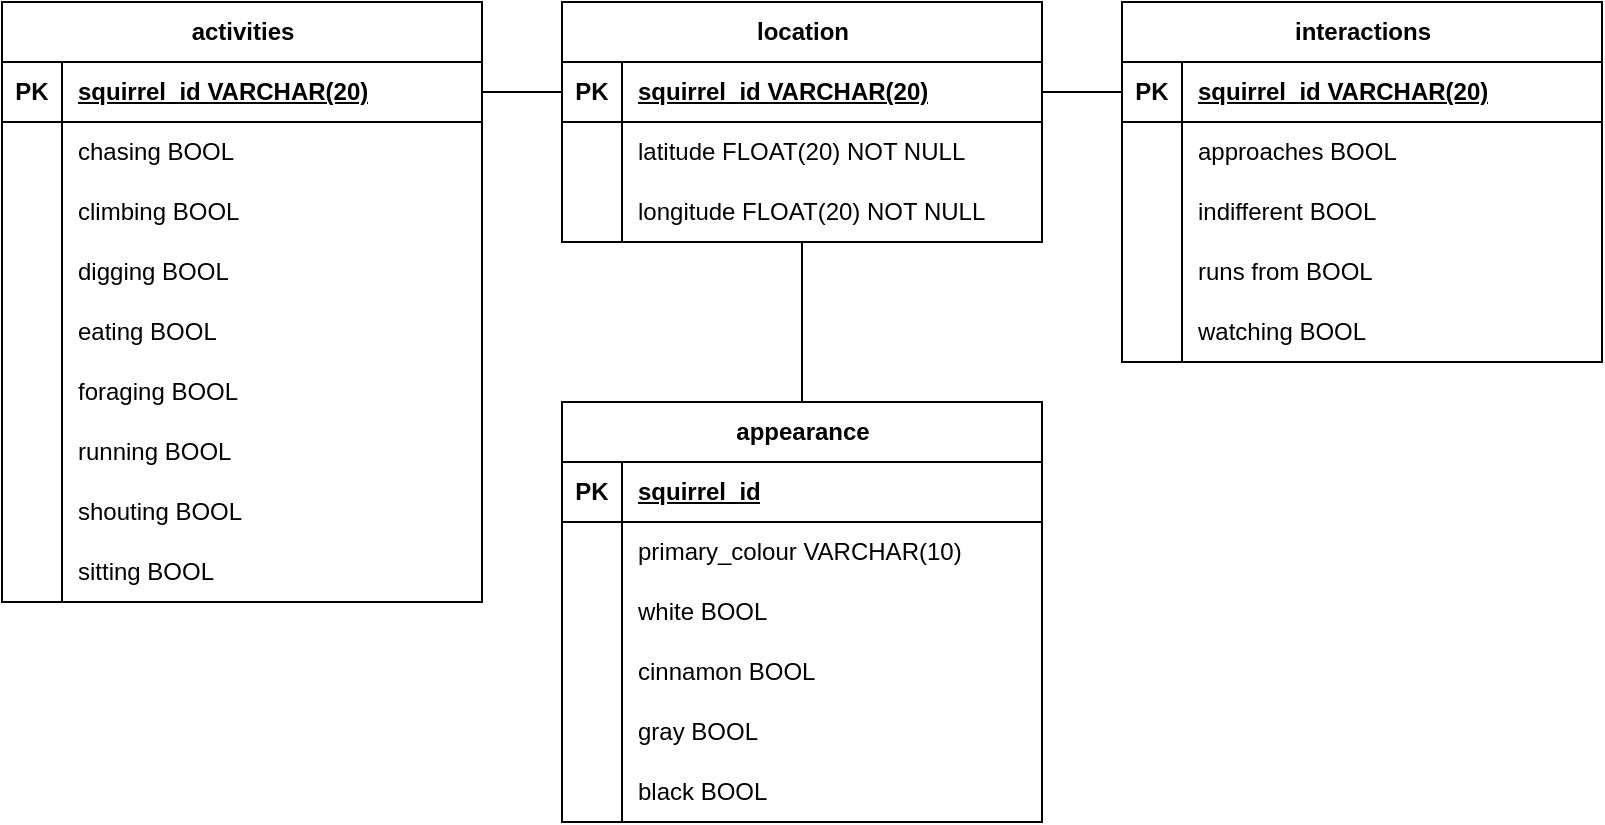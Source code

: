 <mxfile version="22.0.3" type="device">
  <diagram id="R2lEEEUBdFMjLlhIrx00" name="Page-1">
    <mxGraphModel dx="2954" dy="1214" grid="1" gridSize="10" guides="1" tooltips="1" connect="1" arrows="1" fold="1" page="1" pageScale="1" pageWidth="850" pageHeight="1100" math="0" shadow="0" extFonts="Permanent Marker^https://fonts.googleapis.com/css?family=Permanent+Marker">
      <root>
        <mxCell id="0" />
        <mxCell id="1" parent="0" />
        <mxCell id="RPyY0ccjR7ixXRdLbYHu-1" value="location" style="shape=table;startSize=30;container=1;collapsible=1;childLayout=tableLayout;fixedRows=1;rowLines=0;fontStyle=1;align=center;resizeLast=1;html=1;" parent="1" vertex="1">
          <mxGeometry x="320" y="280" width="240" height="120" as="geometry" />
        </mxCell>
        <mxCell id="RPyY0ccjR7ixXRdLbYHu-2" value="" style="shape=tableRow;horizontal=0;startSize=0;swimlaneHead=0;swimlaneBody=0;fillColor=none;collapsible=0;dropTarget=0;points=[[0,0.5],[1,0.5]];portConstraint=eastwest;top=0;left=0;right=0;bottom=1;" parent="RPyY0ccjR7ixXRdLbYHu-1" vertex="1">
          <mxGeometry y="30" width="240" height="30" as="geometry" />
        </mxCell>
        <mxCell id="RPyY0ccjR7ixXRdLbYHu-3" value="PK" style="shape=partialRectangle;connectable=0;fillColor=none;top=0;left=0;bottom=0;right=0;fontStyle=1;overflow=hidden;whiteSpace=wrap;html=1;" parent="RPyY0ccjR7ixXRdLbYHu-2" vertex="1">
          <mxGeometry width="30" height="30" as="geometry">
            <mxRectangle width="30" height="30" as="alternateBounds" />
          </mxGeometry>
        </mxCell>
        <mxCell id="RPyY0ccjR7ixXRdLbYHu-4" value="squirrel_id VARCHAR(20)" style="shape=partialRectangle;connectable=0;fillColor=none;top=0;left=0;bottom=0;right=0;align=left;spacingLeft=6;fontStyle=5;overflow=hidden;whiteSpace=wrap;html=1;" parent="RPyY0ccjR7ixXRdLbYHu-2" vertex="1">
          <mxGeometry x="30" width="210" height="30" as="geometry">
            <mxRectangle width="210" height="30" as="alternateBounds" />
          </mxGeometry>
        </mxCell>
        <mxCell id="RPyY0ccjR7ixXRdLbYHu-11" value="" style="shape=tableRow;horizontal=0;startSize=0;swimlaneHead=0;swimlaneBody=0;fillColor=none;collapsible=0;dropTarget=0;points=[[0,0.5],[1,0.5]];portConstraint=eastwest;top=0;left=0;right=0;bottom=0;" parent="RPyY0ccjR7ixXRdLbYHu-1" vertex="1">
          <mxGeometry y="60" width="240" height="30" as="geometry" />
        </mxCell>
        <mxCell id="RPyY0ccjR7ixXRdLbYHu-12" value="" style="shape=partialRectangle;connectable=0;fillColor=none;top=0;left=0;bottom=0;right=0;editable=1;overflow=hidden;whiteSpace=wrap;html=1;" parent="RPyY0ccjR7ixXRdLbYHu-11" vertex="1">
          <mxGeometry width="30" height="30" as="geometry">
            <mxRectangle width="30" height="30" as="alternateBounds" />
          </mxGeometry>
        </mxCell>
        <mxCell id="RPyY0ccjR7ixXRdLbYHu-13" value="latitude FLOAT(20) NOT NULL" style="shape=partialRectangle;connectable=0;fillColor=none;top=0;left=0;bottom=0;right=0;align=left;spacingLeft=6;overflow=hidden;whiteSpace=wrap;html=1;" parent="RPyY0ccjR7ixXRdLbYHu-11" vertex="1">
          <mxGeometry x="30" width="210" height="30" as="geometry">
            <mxRectangle width="210" height="30" as="alternateBounds" />
          </mxGeometry>
        </mxCell>
        <mxCell id="RPyY0ccjR7ixXRdLbYHu-14" value="" style="shape=tableRow;horizontal=0;startSize=0;swimlaneHead=0;swimlaneBody=0;fillColor=none;collapsible=0;dropTarget=0;points=[[0,0.5],[1,0.5]];portConstraint=eastwest;top=0;left=0;right=0;bottom=0;" parent="RPyY0ccjR7ixXRdLbYHu-1" vertex="1">
          <mxGeometry y="90" width="240" height="30" as="geometry" />
        </mxCell>
        <mxCell id="RPyY0ccjR7ixXRdLbYHu-15" value="" style="shape=partialRectangle;connectable=0;fillColor=none;top=0;left=0;bottom=0;right=0;editable=1;overflow=hidden;whiteSpace=wrap;html=1;" parent="RPyY0ccjR7ixXRdLbYHu-14" vertex="1">
          <mxGeometry width="30" height="30" as="geometry">
            <mxRectangle width="30" height="30" as="alternateBounds" />
          </mxGeometry>
        </mxCell>
        <mxCell id="RPyY0ccjR7ixXRdLbYHu-16" value="longitude FLOAT(20) NOT NULL" style="shape=partialRectangle;connectable=0;fillColor=none;top=0;left=0;bottom=0;right=0;align=left;spacingLeft=6;overflow=hidden;whiteSpace=wrap;html=1;" parent="RPyY0ccjR7ixXRdLbYHu-14" vertex="1">
          <mxGeometry x="30" width="210" height="30" as="geometry">
            <mxRectangle width="210" height="30" as="alternateBounds" />
          </mxGeometry>
        </mxCell>
        <mxCell id="RPyY0ccjR7ixXRdLbYHu-17" value="appearance" style="shape=table;startSize=30;container=1;collapsible=1;childLayout=tableLayout;fixedRows=1;rowLines=0;fontStyle=1;align=center;resizeLast=1;html=1;" parent="1" vertex="1">
          <mxGeometry x="320" y="480" width="240" height="210" as="geometry" />
        </mxCell>
        <mxCell id="RPyY0ccjR7ixXRdLbYHu-18" value="" style="shape=tableRow;horizontal=0;startSize=0;swimlaneHead=0;swimlaneBody=0;fillColor=none;collapsible=0;dropTarget=0;points=[[0,0.5],[1,0.5]];portConstraint=eastwest;top=0;left=0;right=0;bottom=1;" parent="RPyY0ccjR7ixXRdLbYHu-17" vertex="1">
          <mxGeometry y="30" width="240" height="30" as="geometry" />
        </mxCell>
        <mxCell id="RPyY0ccjR7ixXRdLbYHu-19" value="PK" style="shape=partialRectangle;connectable=0;fillColor=none;top=0;left=0;bottom=0;right=0;fontStyle=1;overflow=hidden;whiteSpace=wrap;html=1;" parent="RPyY0ccjR7ixXRdLbYHu-18" vertex="1">
          <mxGeometry width="30" height="30" as="geometry">
            <mxRectangle width="30" height="30" as="alternateBounds" />
          </mxGeometry>
        </mxCell>
        <mxCell id="RPyY0ccjR7ixXRdLbYHu-20" value="squirrel_id" style="shape=partialRectangle;connectable=0;fillColor=none;top=0;left=0;bottom=0;right=0;align=left;spacingLeft=6;fontStyle=5;overflow=hidden;whiteSpace=wrap;html=1;" parent="RPyY0ccjR7ixXRdLbYHu-18" vertex="1">
          <mxGeometry x="30" width="210" height="30" as="geometry">
            <mxRectangle width="210" height="30" as="alternateBounds" />
          </mxGeometry>
        </mxCell>
        <mxCell id="RPyY0ccjR7ixXRdLbYHu-21" value="" style="shape=tableRow;horizontal=0;startSize=0;swimlaneHead=0;swimlaneBody=0;fillColor=none;collapsible=0;dropTarget=0;points=[[0,0.5],[1,0.5]];portConstraint=eastwest;top=0;left=0;right=0;bottom=0;" parent="RPyY0ccjR7ixXRdLbYHu-17" vertex="1">
          <mxGeometry y="60" width="240" height="30" as="geometry" />
        </mxCell>
        <mxCell id="RPyY0ccjR7ixXRdLbYHu-22" value="" style="shape=partialRectangle;connectable=0;fillColor=none;top=0;left=0;bottom=0;right=0;editable=1;overflow=hidden;whiteSpace=wrap;html=1;" parent="RPyY0ccjR7ixXRdLbYHu-21" vertex="1">
          <mxGeometry width="30" height="30" as="geometry">
            <mxRectangle width="30" height="30" as="alternateBounds" />
          </mxGeometry>
        </mxCell>
        <mxCell id="RPyY0ccjR7ixXRdLbYHu-23" value="primary_colour VARCHAR(10)" style="shape=partialRectangle;connectable=0;fillColor=none;top=0;left=0;bottom=0;right=0;align=left;spacingLeft=6;overflow=hidden;whiteSpace=wrap;html=1;" parent="RPyY0ccjR7ixXRdLbYHu-21" vertex="1">
          <mxGeometry x="30" width="210" height="30" as="geometry">
            <mxRectangle width="210" height="30" as="alternateBounds" />
          </mxGeometry>
        </mxCell>
        <mxCell id="RPyY0ccjR7ixXRdLbYHu-24" value="" style="shape=tableRow;horizontal=0;startSize=0;swimlaneHead=0;swimlaneBody=0;fillColor=none;collapsible=0;dropTarget=0;points=[[0,0.5],[1,0.5]];portConstraint=eastwest;top=0;left=0;right=0;bottom=0;" parent="RPyY0ccjR7ixXRdLbYHu-17" vertex="1">
          <mxGeometry y="90" width="240" height="30" as="geometry" />
        </mxCell>
        <mxCell id="RPyY0ccjR7ixXRdLbYHu-25" value="" style="shape=partialRectangle;connectable=0;fillColor=none;top=0;left=0;bottom=0;right=0;editable=1;overflow=hidden;whiteSpace=wrap;html=1;" parent="RPyY0ccjR7ixXRdLbYHu-24" vertex="1">
          <mxGeometry width="30" height="30" as="geometry">
            <mxRectangle width="30" height="30" as="alternateBounds" />
          </mxGeometry>
        </mxCell>
        <mxCell id="RPyY0ccjR7ixXRdLbYHu-26" value="white BOOL" style="shape=partialRectangle;connectable=0;fillColor=none;top=0;left=0;bottom=0;right=0;align=left;spacingLeft=6;overflow=hidden;whiteSpace=wrap;html=1;" parent="RPyY0ccjR7ixXRdLbYHu-24" vertex="1">
          <mxGeometry x="30" width="210" height="30" as="geometry">
            <mxRectangle width="210" height="30" as="alternateBounds" />
          </mxGeometry>
        </mxCell>
        <mxCell id="RPyY0ccjR7ixXRdLbYHu-46" value="" style="shape=tableRow;horizontal=0;startSize=0;swimlaneHead=0;swimlaneBody=0;fillColor=none;collapsible=0;dropTarget=0;points=[[0,0.5],[1,0.5]];portConstraint=eastwest;top=0;left=0;right=0;bottom=0;" parent="RPyY0ccjR7ixXRdLbYHu-17" vertex="1">
          <mxGeometry y="120" width="240" height="30" as="geometry" />
        </mxCell>
        <mxCell id="RPyY0ccjR7ixXRdLbYHu-47" value="" style="shape=partialRectangle;connectable=0;fillColor=none;top=0;left=0;bottom=0;right=0;editable=1;overflow=hidden;whiteSpace=wrap;html=1;" parent="RPyY0ccjR7ixXRdLbYHu-46" vertex="1">
          <mxGeometry width="30" height="30" as="geometry">
            <mxRectangle width="30" height="30" as="alternateBounds" />
          </mxGeometry>
        </mxCell>
        <mxCell id="RPyY0ccjR7ixXRdLbYHu-48" value="cinnamon BOOL" style="shape=partialRectangle;connectable=0;fillColor=none;top=0;left=0;bottom=0;right=0;align=left;spacingLeft=6;overflow=hidden;whiteSpace=wrap;html=1;" parent="RPyY0ccjR7ixXRdLbYHu-46" vertex="1">
          <mxGeometry x="30" width="210" height="30" as="geometry">
            <mxRectangle width="210" height="30" as="alternateBounds" />
          </mxGeometry>
        </mxCell>
        <mxCell id="vcUXTtIcA_3SIBOifqUC-1" value="" style="shape=tableRow;horizontal=0;startSize=0;swimlaneHead=0;swimlaneBody=0;fillColor=none;collapsible=0;dropTarget=0;points=[[0,0.5],[1,0.5]];portConstraint=eastwest;top=0;left=0;right=0;bottom=0;" parent="RPyY0ccjR7ixXRdLbYHu-17" vertex="1">
          <mxGeometry y="150" width="240" height="30" as="geometry" />
        </mxCell>
        <mxCell id="vcUXTtIcA_3SIBOifqUC-2" value="" style="shape=partialRectangle;connectable=0;fillColor=none;top=0;left=0;bottom=0;right=0;editable=1;overflow=hidden;whiteSpace=wrap;html=1;" parent="vcUXTtIcA_3SIBOifqUC-1" vertex="1">
          <mxGeometry width="30" height="30" as="geometry">
            <mxRectangle width="30" height="30" as="alternateBounds" />
          </mxGeometry>
        </mxCell>
        <mxCell id="vcUXTtIcA_3SIBOifqUC-3" value="gray BOOL" style="shape=partialRectangle;connectable=0;fillColor=none;top=0;left=0;bottom=0;right=0;align=left;spacingLeft=6;overflow=hidden;whiteSpace=wrap;html=1;" parent="vcUXTtIcA_3SIBOifqUC-1" vertex="1">
          <mxGeometry x="30" width="210" height="30" as="geometry">
            <mxRectangle width="210" height="30" as="alternateBounds" />
          </mxGeometry>
        </mxCell>
        <mxCell id="vcUXTtIcA_3SIBOifqUC-20" value="" style="shape=tableRow;horizontal=0;startSize=0;swimlaneHead=0;swimlaneBody=0;fillColor=none;collapsible=0;dropTarget=0;points=[[0,0.5],[1,0.5]];portConstraint=eastwest;top=0;left=0;right=0;bottom=0;" parent="RPyY0ccjR7ixXRdLbYHu-17" vertex="1">
          <mxGeometry y="180" width="240" height="30" as="geometry" />
        </mxCell>
        <mxCell id="vcUXTtIcA_3SIBOifqUC-21" value="" style="shape=partialRectangle;connectable=0;fillColor=none;top=0;left=0;bottom=0;right=0;editable=1;overflow=hidden;whiteSpace=wrap;html=1;" parent="vcUXTtIcA_3SIBOifqUC-20" vertex="1">
          <mxGeometry width="30" height="30" as="geometry">
            <mxRectangle width="30" height="30" as="alternateBounds" />
          </mxGeometry>
        </mxCell>
        <mxCell id="vcUXTtIcA_3SIBOifqUC-22" value="black BOOL" style="shape=partialRectangle;connectable=0;fillColor=none;top=0;left=0;bottom=0;right=0;align=left;spacingLeft=6;overflow=hidden;whiteSpace=wrap;html=1;" parent="vcUXTtIcA_3SIBOifqUC-20" vertex="1">
          <mxGeometry x="30" width="210" height="30" as="geometry">
            <mxRectangle width="210" height="30" as="alternateBounds" />
          </mxGeometry>
        </mxCell>
        <mxCell id="RPyY0ccjR7ixXRdLbYHu-33" value="activities" style="shape=table;startSize=30;container=1;collapsible=1;childLayout=tableLayout;fixedRows=1;rowLines=0;fontStyle=1;align=center;resizeLast=1;html=1;" parent="1" vertex="1">
          <mxGeometry x="40" y="280" width="240" height="300" as="geometry" />
        </mxCell>
        <mxCell id="RPyY0ccjR7ixXRdLbYHu-34" value="" style="shape=tableRow;horizontal=0;startSize=0;swimlaneHead=0;swimlaneBody=0;fillColor=none;collapsible=0;dropTarget=0;points=[[0,0.5],[1,0.5]];portConstraint=eastwest;top=0;left=0;right=0;bottom=1;" parent="RPyY0ccjR7ixXRdLbYHu-33" vertex="1">
          <mxGeometry y="30" width="240" height="30" as="geometry" />
        </mxCell>
        <mxCell id="RPyY0ccjR7ixXRdLbYHu-35" value="PK" style="shape=partialRectangle;connectable=0;fillColor=none;top=0;left=0;bottom=0;right=0;fontStyle=1;overflow=hidden;whiteSpace=wrap;html=1;" parent="RPyY0ccjR7ixXRdLbYHu-34" vertex="1">
          <mxGeometry width="30" height="30" as="geometry">
            <mxRectangle width="30" height="30" as="alternateBounds" />
          </mxGeometry>
        </mxCell>
        <mxCell id="RPyY0ccjR7ixXRdLbYHu-36" value="squirrel_id VARCHAR(20)" style="shape=partialRectangle;connectable=0;fillColor=none;top=0;left=0;bottom=0;right=0;align=left;spacingLeft=6;fontStyle=5;overflow=hidden;whiteSpace=wrap;html=1;" parent="RPyY0ccjR7ixXRdLbYHu-34" vertex="1">
          <mxGeometry x="30" width="210" height="30" as="geometry">
            <mxRectangle width="210" height="30" as="alternateBounds" />
          </mxGeometry>
        </mxCell>
        <mxCell id="RPyY0ccjR7ixXRdLbYHu-37" value="" style="shape=tableRow;horizontal=0;startSize=0;swimlaneHead=0;swimlaneBody=0;fillColor=none;collapsible=0;dropTarget=0;points=[[0,0.5],[1,0.5]];portConstraint=eastwest;top=0;left=0;right=0;bottom=0;" parent="RPyY0ccjR7ixXRdLbYHu-33" vertex="1">
          <mxGeometry y="60" width="240" height="30" as="geometry" />
        </mxCell>
        <mxCell id="RPyY0ccjR7ixXRdLbYHu-38" value="" style="shape=partialRectangle;connectable=0;fillColor=none;top=0;left=0;bottom=0;right=0;editable=1;overflow=hidden;whiteSpace=wrap;html=1;" parent="RPyY0ccjR7ixXRdLbYHu-37" vertex="1">
          <mxGeometry width="30" height="30" as="geometry">
            <mxRectangle width="30" height="30" as="alternateBounds" />
          </mxGeometry>
        </mxCell>
        <mxCell id="RPyY0ccjR7ixXRdLbYHu-39" value="chasing BOOL" style="shape=partialRectangle;connectable=0;fillColor=none;top=0;left=0;bottom=0;right=0;align=left;spacingLeft=6;overflow=hidden;whiteSpace=wrap;html=1;" parent="RPyY0ccjR7ixXRdLbYHu-37" vertex="1">
          <mxGeometry x="30" width="210" height="30" as="geometry">
            <mxRectangle width="210" height="30" as="alternateBounds" />
          </mxGeometry>
        </mxCell>
        <mxCell id="RPyY0ccjR7ixXRdLbYHu-40" value="" style="shape=tableRow;horizontal=0;startSize=0;swimlaneHead=0;swimlaneBody=0;fillColor=none;collapsible=0;dropTarget=0;points=[[0,0.5],[1,0.5]];portConstraint=eastwest;top=0;left=0;right=0;bottom=0;" parent="RPyY0ccjR7ixXRdLbYHu-33" vertex="1">
          <mxGeometry y="90" width="240" height="30" as="geometry" />
        </mxCell>
        <mxCell id="RPyY0ccjR7ixXRdLbYHu-41" value="" style="shape=partialRectangle;connectable=0;fillColor=none;top=0;left=0;bottom=0;right=0;editable=1;overflow=hidden;whiteSpace=wrap;html=1;" parent="RPyY0ccjR7ixXRdLbYHu-40" vertex="1">
          <mxGeometry width="30" height="30" as="geometry">
            <mxRectangle width="30" height="30" as="alternateBounds" />
          </mxGeometry>
        </mxCell>
        <mxCell id="RPyY0ccjR7ixXRdLbYHu-42" value="climbing BOOL" style="shape=partialRectangle;connectable=0;fillColor=none;top=0;left=0;bottom=0;right=0;align=left;spacingLeft=6;overflow=hidden;whiteSpace=wrap;html=1;" parent="RPyY0ccjR7ixXRdLbYHu-40" vertex="1">
          <mxGeometry x="30" width="210" height="30" as="geometry">
            <mxRectangle width="210" height="30" as="alternateBounds" />
          </mxGeometry>
        </mxCell>
        <mxCell id="RPyY0ccjR7ixXRdLbYHu-43" value="" style="shape=tableRow;horizontal=0;startSize=0;swimlaneHead=0;swimlaneBody=0;fillColor=none;collapsible=0;dropTarget=0;points=[[0,0.5],[1,0.5]];portConstraint=eastwest;top=0;left=0;right=0;bottom=0;" parent="RPyY0ccjR7ixXRdLbYHu-33" vertex="1">
          <mxGeometry y="120" width="240" height="30" as="geometry" />
        </mxCell>
        <mxCell id="RPyY0ccjR7ixXRdLbYHu-44" value="" style="shape=partialRectangle;connectable=0;fillColor=none;top=0;left=0;bottom=0;right=0;editable=1;overflow=hidden;whiteSpace=wrap;html=1;" parent="RPyY0ccjR7ixXRdLbYHu-43" vertex="1">
          <mxGeometry width="30" height="30" as="geometry">
            <mxRectangle width="30" height="30" as="alternateBounds" />
          </mxGeometry>
        </mxCell>
        <mxCell id="RPyY0ccjR7ixXRdLbYHu-45" value="digging BOOL" style="shape=partialRectangle;connectable=0;fillColor=none;top=0;left=0;bottom=0;right=0;align=left;spacingLeft=6;overflow=hidden;whiteSpace=wrap;html=1;" parent="RPyY0ccjR7ixXRdLbYHu-43" vertex="1">
          <mxGeometry x="30" width="210" height="30" as="geometry">
            <mxRectangle width="210" height="30" as="alternateBounds" />
          </mxGeometry>
        </mxCell>
        <mxCell id="RPyY0ccjR7ixXRdLbYHu-49" value="" style="shape=tableRow;horizontal=0;startSize=0;swimlaneHead=0;swimlaneBody=0;fillColor=none;collapsible=0;dropTarget=0;points=[[0,0.5],[1,0.5]];portConstraint=eastwest;top=0;left=0;right=0;bottom=0;" parent="RPyY0ccjR7ixXRdLbYHu-33" vertex="1">
          <mxGeometry y="150" width="240" height="30" as="geometry" />
        </mxCell>
        <mxCell id="RPyY0ccjR7ixXRdLbYHu-50" value="" style="shape=partialRectangle;connectable=0;fillColor=none;top=0;left=0;bottom=0;right=0;editable=1;overflow=hidden;whiteSpace=wrap;html=1;" parent="RPyY0ccjR7ixXRdLbYHu-49" vertex="1">
          <mxGeometry width="30" height="30" as="geometry">
            <mxRectangle width="30" height="30" as="alternateBounds" />
          </mxGeometry>
        </mxCell>
        <mxCell id="RPyY0ccjR7ixXRdLbYHu-51" value="eating BOOL" style="shape=partialRectangle;connectable=0;fillColor=none;top=0;left=0;bottom=0;right=0;align=left;spacingLeft=6;overflow=hidden;whiteSpace=wrap;html=1;" parent="RPyY0ccjR7ixXRdLbYHu-49" vertex="1">
          <mxGeometry x="30" width="210" height="30" as="geometry">
            <mxRectangle width="210" height="30" as="alternateBounds" />
          </mxGeometry>
        </mxCell>
        <mxCell id="RPyY0ccjR7ixXRdLbYHu-68" value="" style="shape=tableRow;horizontal=0;startSize=0;swimlaneHead=0;swimlaneBody=0;fillColor=none;collapsible=0;dropTarget=0;points=[[0,0.5],[1,0.5]];portConstraint=eastwest;top=0;left=0;right=0;bottom=0;" parent="RPyY0ccjR7ixXRdLbYHu-33" vertex="1">
          <mxGeometry y="180" width="240" height="30" as="geometry" />
        </mxCell>
        <mxCell id="RPyY0ccjR7ixXRdLbYHu-69" value="" style="shape=partialRectangle;connectable=0;fillColor=none;top=0;left=0;bottom=0;right=0;editable=1;overflow=hidden;whiteSpace=wrap;html=1;" parent="RPyY0ccjR7ixXRdLbYHu-68" vertex="1">
          <mxGeometry width="30" height="30" as="geometry">
            <mxRectangle width="30" height="30" as="alternateBounds" />
          </mxGeometry>
        </mxCell>
        <mxCell id="RPyY0ccjR7ixXRdLbYHu-70" value="foraging BOOL" style="shape=partialRectangle;connectable=0;fillColor=none;top=0;left=0;bottom=0;right=0;align=left;spacingLeft=6;overflow=hidden;whiteSpace=wrap;html=1;" parent="RPyY0ccjR7ixXRdLbYHu-68" vertex="1">
          <mxGeometry x="30" width="210" height="30" as="geometry">
            <mxRectangle width="210" height="30" as="alternateBounds" />
          </mxGeometry>
        </mxCell>
        <mxCell id="RPyY0ccjR7ixXRdLbYHu-71" value="" style="shape=tableRow;horizontal=0;startSize=0;swimlaneHead=0;swimlaneBody=0;fillColor=none;collapsible=0;dropTarget=0;points=[[0,0.5],[1,0.5]];portConstraint=eastwest;top=0;left=0;right=0;bottom=0;" parent="RPyY0ccjR7ixXRdLbYHu-33" vertex="1">
          <mxGeometry y="210" width="240" height="30" as="geometry" />
        </mxCell>
        <mxCell id="RPyY0ccjR7ixXRdLbYHu-72" value="" style="shape=partialRectangle;connectable=0;fillColor=none;top=0;left=0;bottom=0;right=0;editable=1;overflow=hidden;whiteSpace=wrap;html=1;" parent="RPyY0ccjR7ixXRdLbYHu-71" vertex="1">
          <mxGeometry width="30" height="30" as="geometry">
            <mxRectangle width="30" height="30" as="alternateBounds" />
          </mxGeometry>
        </mxCell>
        <mxCell id="RPyY0ccjR7ixXRdLbYHu-73" value="running BOOL" style="shape=partialRectangle;connectable=0;fillColor=none;top=0;left=0;bottom=0;right=0;align=left;spacingLeft=6;overflow=hidden;whiteSpace=wrap;html=1;" parent="RPyY0ccjR7ixXRdLbYHu-71" vertex="1">
          <mxGeometry x="30" width="210" height="30" as="geometry">
            <mxRectangle width="210" height="30" as="alternateBounds" />
          </mxGeometry>
        </mxCell>
        <mxCell id="RPyY0ccjR7ixXRdLbYHu-74" value="" style="shape=tableRow;horizontal=0;startSize=0;swimlaneHead=0;swimlaneBody=0;fillColor=none;collapsible=0;dropTarget=0;points=[[0,0.5],[1,0.5]];portConstraint=eastwest;top=0;left=0;right=0;bottom=0;" parent="RPyY0ccjR7ixXRdLbYHu-33" vertex="1">
          <mxGeometry y="240" width="240" height="30" as="geometry" />
        </mxCell>
        <mxCell id="RPyY0ccjR7ixXRdLbYHu-75" value="" style="shape=partialRectangle;connectable=0;fillColor=none;top=0;left=0;bottom=0;right=0;editable=1;overflow=hidden;whiteSpace=wrap;html=1;" parent="RPyY0ccjR7ixXRdLbYHu-74" vertex="1">
          <mxGeometry width="30" height="30" as="geometry">
            <mxRectangle width="30" height="30" as="alternateBounds" />
          </mxGeometry>
        </mxCell>
        <mxCell id="RPyY0ccjR7ixXRdLbYHu-76" value="shouting BOOL" style="shape=partialRectangle;connectable=0;fillColor=none;top=0;left=0;bottom=0;right=0;align=left;spacingLeft=6;overflow=hidden;whiteSpace=wrap;html=1;" parent="RPyY0ccjR7ixXRdLbYHu-74" vertex="1">
          <mxGeometry x="30" width="210" height="30" as="geometry">
            <mxRectangle width="210" height="30" as="alternateBounds" />
          </mxGeometry>
        </mxCell>
        <mxCell id="RPyY0ccjR7ixXRdLbYHu-77" value="" style="shape=tableRow;horizontal=0;startSize=0;swimlaneHead=0;swimlaneBody=0;fillColor=none;collapsible=0;dropTarget=0;points=[[0,0.5],[1,0.5]];portConstraint=eastwest;top=0;left=0;right=0;bottom=0;" parent="RPyY0ccjR7ixXRdLbYHu-33" vertex="1">
          <mxGeometry y="270" width="240" height="30" as="geometry" />
        </mxCell>
        <mxCell id="RPyY0ccjR7ixXRdLbYHu-78" value="" style="shape=partialRectangle;connectable=0;fillColor=none;top=0;left=0;bottom=0;right=0;editable=1;overflow=hidden;whiteSpace=wrap;html=1;" parent="RPyY0ccjR7ixXRdLbYHu-77" vertex="1">
          <mxGeometry width="30" height="30" as="geometry">
            <mxRectangle width="30" height="30" as="alternateBounds" />
          </mxGeometry>
        </mxCell>
        <mxCell id="RPyY0ccjR7ixXRdLbYHu-79" value="sitting BOOL" style="shape=partialRectangle;connectable=0;fillColor=none;top=0;left=0;bottom=0;right=0;align=left;spacingLeft=6;overflow=hidden;whiteSpace=wrap;html=1;" parent="RPyY0ccjR7ixXRdLbYHu-77" vertex="1">
          <mxGeometry x="30" width="210" height="30" as="geometry">
            <mxRectangle width="210" height="30" as="alternateBounds" />
          </mxGeometry>
        </mxCell>
        <mxCell id="RPyY0ccjR7ixXRdLbYHu-80" value="interactions" style="shape=table;startSize=30;container=1;collapsible=1;childLayout=tableLayout;fixedRows=1;rowLines=0;fontStyle=1;align=center;resizeLast=1;html=1;" parent="1" vertex="1">
          <mxGeometry x="600" y="280" width="240" height="180" as="geometry" />
        </mxCell>
        <mxCell id="RPyY0ccjR7ixXRdLbYHu-81" value="" style="shape=tableRow;horizontal=0;startSize=0;swimlaneHead=0;swimlaneBody=0;fillColor=none;collapsible=0;dropTarget=0;points=[[0,0.5],[1,0.5]];portConstraint=eastwest;top=0;left=0;right=0;bottom=1;" parent="RPyY0ccjR7ixXRdLbYHu-80" vertex="1">
          <mxGeometry y="30" width="240" height="30" as="geometry" />
        </mxCell>
        <mxCell id="RPyY0ccjR7ixXRdLbYHu-82" value="PK" style="shape=partialRectangle;connectable=0;fillColor=none;top=0;left=0;bottom=0;right=0;fontStyle=1;overflow=hidden;whiteSpace=wrap;html=1;" parent="RPyY0ccjR7ixXRdLbYHu-81" vertex="1">
          <mxGeometry width="30" height="30" as="geometry">
            <mxRectangle width="30" height="30" as="alternateBounds" />
          </mxGeometry>
        </mxCell>
        <mxCell id="RPyY0ccjR7ixXRdLbYHu-83" value="squirrel_id VARCHAR(20)" style="shape=partialRectangle;connectable=0;fillColor=none;top=0;left=0;bottom=0;right=0;align=left;spacingLeft=6;fontStyle=5;overflow=hidden;whiteSpace=wrap;html=1;" parent="RPyY0ccjR7ixXRdLbYHu-81" vertex="1">
          <mxGeometry x="30" width="210" height="30" as="geometry">
            <mxRectangle width="210" height="30" as="alternateBounds" />
          </mxGeometry>
        </mxCell>
        <mxCell id="RPyY0ccjR7ixXRdLbYHu-84" value="" style="shape=tableRow;horizontal=0;startSize=0;swimlaneHead=0;swimlaneBody=0;fillColor=none;collapsible=0;dropTarget=0;points=[[0,0.5],[1,0.5]];portConstraint=eastwest;top=0;left=0;right=0;bottom=0;" parent="RPyY0ccjR7ixXRdLbYHu-80" vertex="1">
          <mxGeometry y="60" width="240" height="30" as="geometry" />
        </mxCell>
        <mxCell id="RPyY0ccjR7ixXRdLbYHu-85" value="" style="shape=partialRectangle;connectable=0;fillColor=none;top=0;left=0;bottom=0;right=0;editable=1;overflow=hidden;whiteSpace=wrap;html=1;" parent="RPyY0ccjR7ixXRdLbYHu-84" vertex="1">
          <mxGeometry width="30" height="30" as="geometry">
            <mxRectangle width="30" height="30" as="alternateBounds" />
          </mxGeometry>
        </mxCell>
        <mxCell id="RPyY0ccjR7ixXRdLbYHu-86" value="approaches BOOL" style="shape=partialRectangle;connectable=0;fillColor=none;top=0;left=0;bottom=0;right=0;align=left;spacingLeft=6;overflow=hidden;whiteSpace=wrap;html=1;" parent="RPyY0ccjR7ixXRdLbYHu-84" vertex="1">
          <mxGeometry x="30" width="210" height="30" as="geometry">
            <mxRectangle width="210" height="30" as="alternateBounds" />
          </mxGeometry>
        </mxCell>
        <mxCell id="RPyY0ccjR7ixXRdLbYHu-87" value="" style="shape=tableRow;horizontal=0;startSize=0;swimlaneHead=0;swimlaneBody=0;fillColor=none;collapsible=0;dropTarget=0;points=[[0,0.5],[1,0.5]];portConstraint=eastwest;top=0;left=0;right=0;bottom=0;" parent="RPyY0ccjR7ixXRdLbYHu-80" vertex="1">
          <mxGeometry y="90" width="240" height="30" as="geometry" />
        </mxCell>
        <mxCell id="RPyY0ccjR7ixXRdLbYHu-88" value="" style="shape=partialRectangle;connectable=0;fillColor=none;top=0;left=0;bottom=0;right=0;editable=1;overflow=hidden;whiteSpace=wrap;html=1;" parent="RPyY0ccjR7ixXRdLbYHu-87" vertex="1">
          <mxGeometry width="30" height="30" as="geometry">
            <mxRectangle width="30" height="30" as="alternateBounds" />
          </mxGeometry>
        </mxCell>
        <mxCell id="RPyY0ccjR7ixXRdLbYHu-89" value="indifferent BOOL" style="shape=partialRectangle;connectable=0;fillColor=none;top=0;left=0;bottom=0;right=0;align=left;spacingLeft=6;overflow=hidden;whiteSpace=wrap;html=1;" parent="RPyY0ccjR7ixXRdLbYHu-87" vertex="1">
          <mxGeometry x="30" width="210" height="30" as="geometry">
            <mxRectangle width="210" height="30" as="alternateBounds" />
          </mxGeometry>
        </mxCell>
        <mxCell id="RPyY0ccjR7ixXRdLbYHu-90" value="" style="shape=tableRow;horizontal=0;startSize=0;swimlaneHead=0;swimlaneBody=0;fillColor=none;collapsible=0;dropTarget=0;points=[[0,0.5],[1,0.5]];portConstraint=eastwest;top=0;left=0;right=0;bottom=0;" parent="RPyY0ccjR7ixXRdLbYHu-80" vertex="1">
          <mxGeometry y="120" width="240" height="30" as="geometry" />
        </mxCell>
        <mxCell id="RPyY0ccjR7ixXRdLbYHu-91" value="" style="shape=partialRectangle;connectable=0;fillColor=none;top=0;left=0;bottom=0;right=0;editable=1;overflow=hidden;whiteSpace=wrap;html=1;" parent="RPyY0ccjR7ixXRdLbYHu-90" vertex="1">
          <mxGeometry width="30" height="30" as="geometry">
            <mxRectangle width="30" height="30" as="alternateBounds" />
          </mxGeometry>
        </mxCell>
        <mxCell id="RPyY0ccjR7ixXRdLbYHu-92" value="runs from BOOL" style="shape=partialRectangle;connectable=0;fillColor=none;top=0;left=0;bottom=0;right=0;align=left;spacingLeft=6;overflow=hidden;whiteSpace=wrap;html=1;" parent="RPyY0ccjR7ixXRdLbYHu-90" vertex="1">
          <mxGeometry x="30" width="210" height="30" as="geometry">
            <mxRectangle width="210" height="30" as="alternateBounds" />
          </mxGeometry>
        </mxCell>
        <mxCell id="vcUXTtIcA_3SIBOifqUC-33" value="" style="shape=tableRow;horizontal=0;startSize=0;swimlaneHead=0;swimlaneBody=0;fillColor=none;collapsible=0;dropTarget=0;points=[[0,0.5],[1,0.5]];portConstraint=eastwest;top=0;left=0;right=0;bottom=0;" parent="RPyY0ccjR7ixXRdLbYHu-80" vertex="1">
          <mxGeometry y="150" width="240" height="30" as="geometry" />
        </mxCell>
        <mxCell id="vcUXTtIcA_3SIBOifqUC-34" value="" style="shape=partialRectangle;connectable=0;fillColor=none;top=0;left=0;bottom=0;right=0;editable=1;overflow=hidden;whiteSpace=wrap;html=1;" parent="vcUXTtIcA_3SIBOifqUC-33" vertex="1">
          <mxGeometry width="30" height="30" as="geometry">
            <mxRectangle width="30" height="30" as="alternateBounds" />
          </mxGeometry>
        </mxCell>
        <mxCell id="vcUXTtIcA_3SIBOifqUC-35" value="watching BOOL" style="shape=partialRectangle;connectable=0;fillColor=none;top=0;left=0;bottom=0;right=0;align=left;spacingLeft=6;overflow=hidden;whiteSpace=wrap;html=1;" parent="vcUXTtIcA_3SIBOifqUC-33" vertex="1">
          <mxGeometry x="30" width="210" height="30" as="geometry">
            <mxRectangle width="210" height="30" as="alternateBounds" />
          </mxGeometry>
        </mxCell>
        <mxCell id="vcUXTtIcA_3SIBOifqUC-28" value="" style="endArrow=none;html=1;rounded=0;exitX=0.5;exitY=0;exitDx=0;exitDy=0;" parent="1" source="RPyY0ccjR7ixXRdLbYHu-17" target="RPyY0ccjR7ixXRdLbYHu-1" edge="1">
          <mxGeometry relative="1" as="geometry">
            <mxPoint x="340" y="500" as="sourcePoint" />
            <mxPoint x="500" y="500" as="targetPoint" />
          </mxGeometry>
        </mxCell>
        <mxCell id="vcUXTtIcA_3SIBOifqUC-29" value="" style="endArrow=none;html=1;rounded=0;exitX=1;exitY=0.5;exitDx=0;exitDy=0;entryX=0;entryY=0.5;entryDx=0;entryDy=0;" parent="1" source="RPyY0ccjR7ixXRdLbYHu-2" target="RPyY0ccjR7ixXRdLbYHu-81" edge="1">
          <mxGeometry relative="1" as="geometry">
            <mxPoint x="430" y="490" as="sourcePoint" />
            <mxPoint x="430" y="410" as="targetPoint" />
          </mxGeometry>
        </mxCell>
        <mxCell id="vcUXTtIcA_3SIBOifqUC-30" value="" style="endArrow=none;html=1;rounded=0;exitX=1;exitY=0.5;exitDx=0;exitDy=0;entryX=0;entryY=0.5;entryDx=0;entryDy=0;" parent="1" source="RPyY0ccjR7ixXRdLbYHu-34" target="RPyY0ccjR7ixXRdLbYHu-2" edge="1">
          <mxGeometry relative="1" as="geometry">
            <mxPoint x="530" y="335" as="sourcePoint" />
            <mxPoint x="300" y="300" as="targetPoint" />
          </mxGeometry>
        </mxCell>
      </root>
    </mxGraphModel>
  </diagram>
</mxfile>
